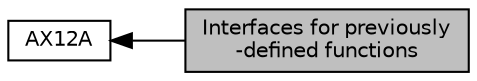 digraph "Interfaces for previously-defined functions"
{
  edge [fontname="Helvetica",fontsize="10",labelfontname="Helvetica",labelfontsize="10"];
  node [fontname="Helvetica",fontsize="10",shape=record];
  rankdir=LR;
  Node0 [label="Interfaces for previously\l-defined functions",height=0.2,width=0.4,color="black", fillcolor="grey75", style="filled", fontcolor="black"];
  Node1 [label="AX12A",height=0.2,width=0.4,color="black", fillcolor="white", style="filled",URL="$group___a_x12_a.html",tooltip="Globally-accessible functions for interfacing with AX12A actuators. These functions are specific to A..."];
  Node1->Node0 [shape=plaintext, dir="back", style="solid"];
}
